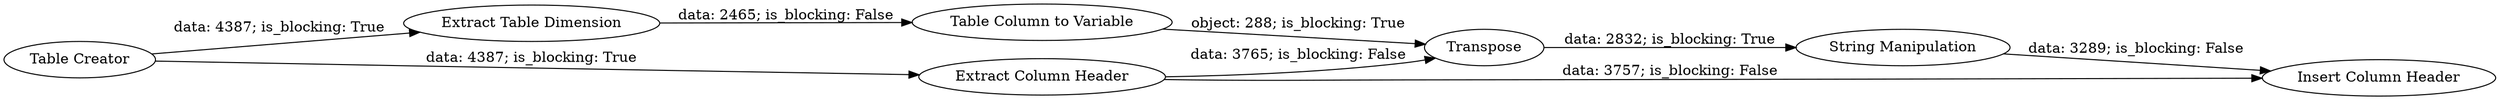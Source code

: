 digraph {
	"-3814543130948980888_7" [label="Table Column to Variable"]
	"-3814543130948980888_3" [label="String Manipulation"]
	"-3814543130948980888_1" [label="Table Creator"]
	"-3814543130948980888_6" [label="Extract Table Dimension"]
	"-3814543130948980888_5" [label="Insert Column Header"]
	"-3814543130948980888_2" [label="Extract Column Header"]
	"-3814543130948980888_4" [label=Transpose]
	"-3814543130948980888_1" -> "-3814543130948980888_2" [label="data: 4387; is_blocking: True"]
	"-3814543130948980888_6" -> "-3814543130948980888_7" [label="data: 2465; is_blocking: False"]
	"-3814543130948980888_3" -> "-3814543130948980888_5" [label="data: 3289; is_blocking: False"]
	"-3814543130948980888_7" -> "-3814543130948980888_4" [label="object: 288; is_blocking: True"]
	"-3814543130948980888_1" -> "-3814543130948980888_6" [label="data: 4387; is_blocking: True"]
	"-3814543130948980888_2" -> "-3814543130948980888_4" [label="data: 3765; is_blocking: False"]
	"-3814543130948980888_2" -> "-3814543130948980888_5" [label="data: 3757; is_blocking: False"]
	"-3814543130948980888_4" -> "-3814543130948980888_3" [label="data: 2832; is_blocking: True"]
	rankdir=LR
}

